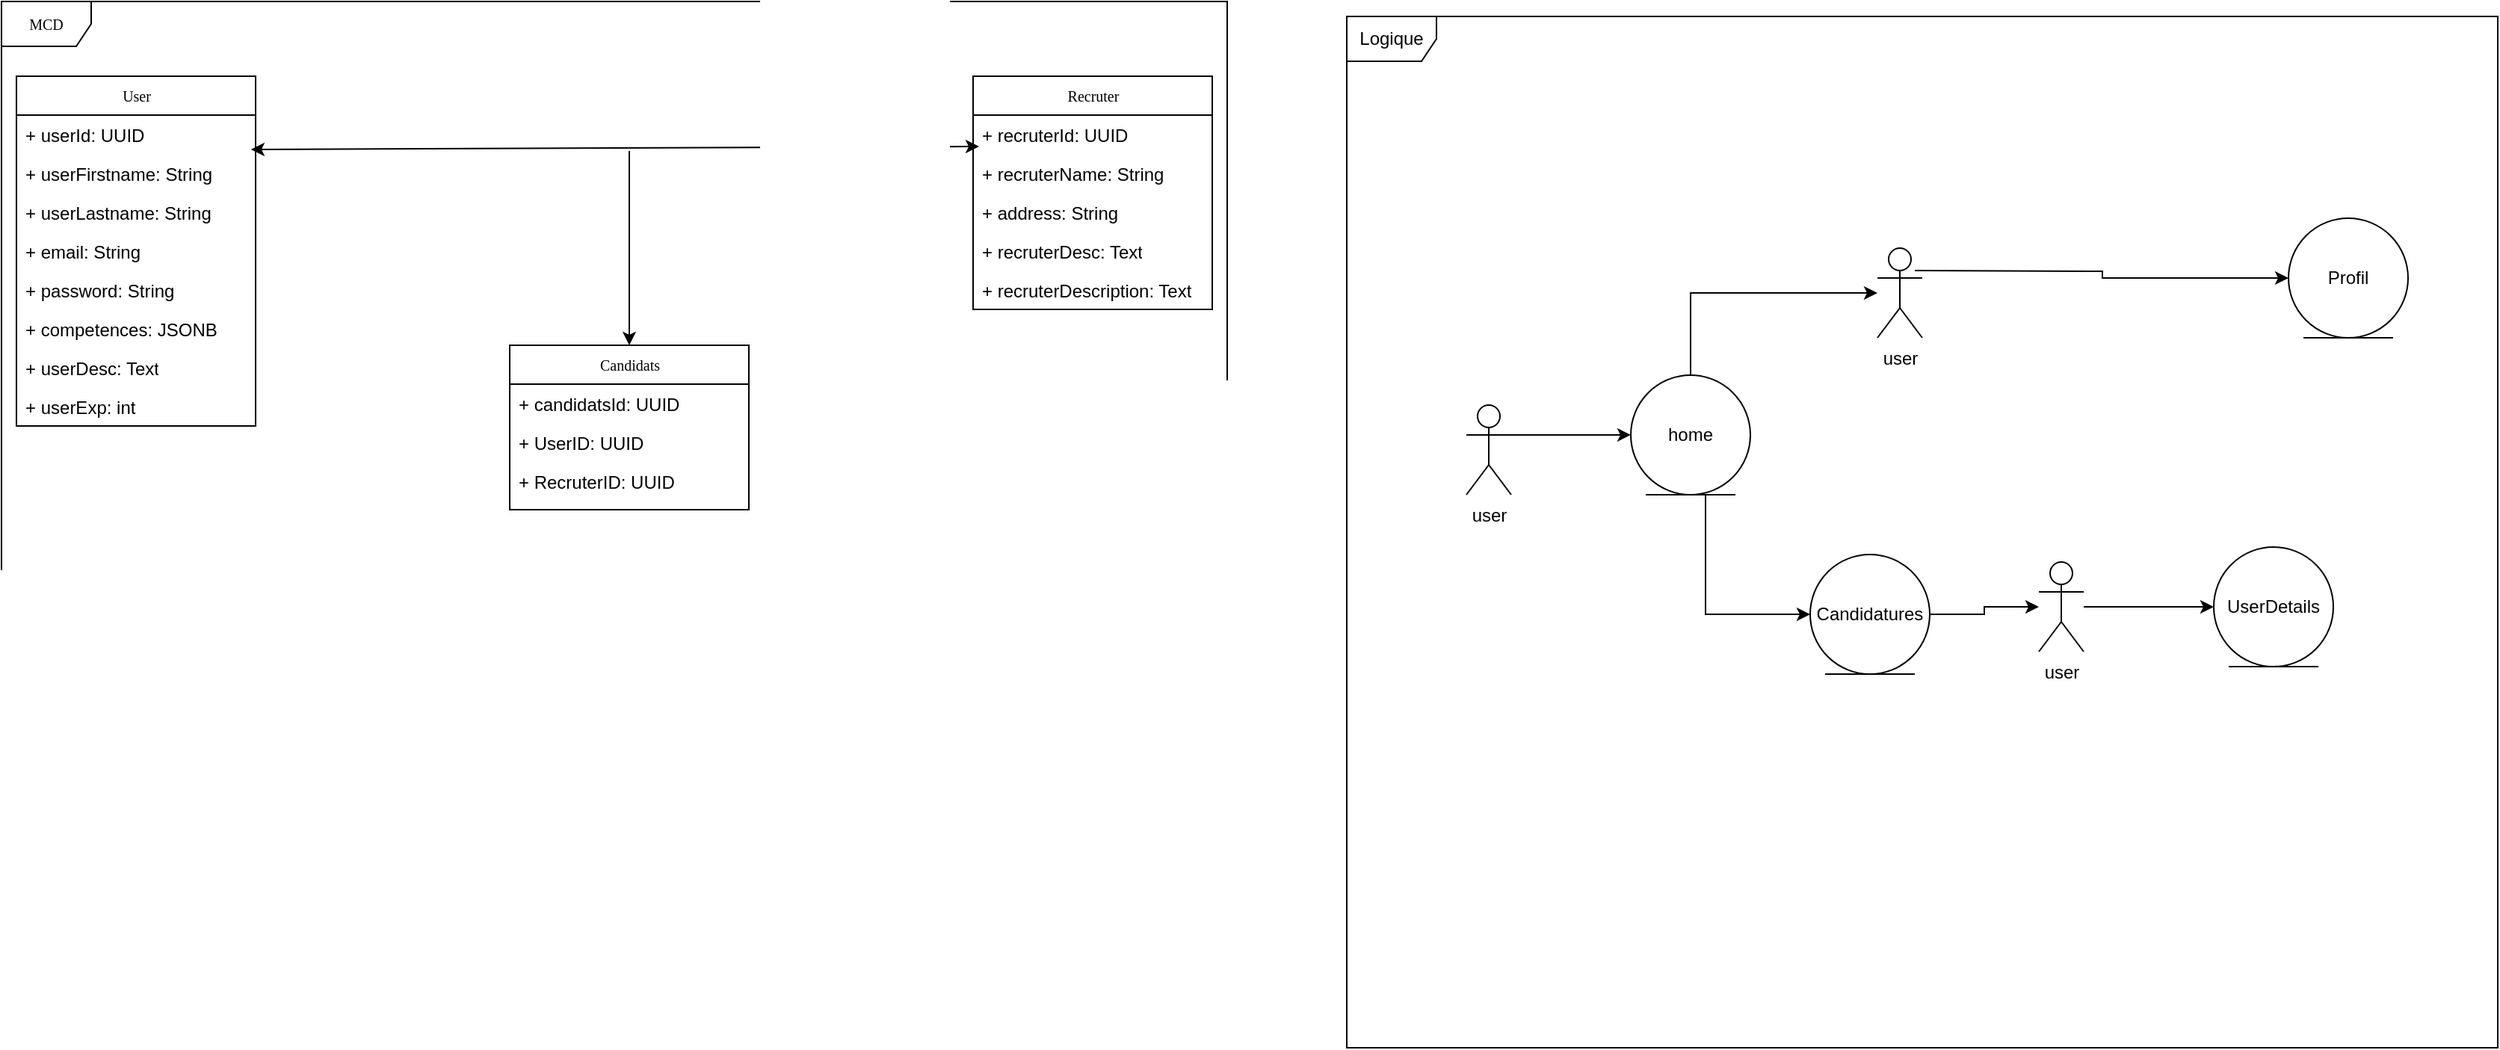 <mxfile version="25.0.3" pages="2">
  <diagram name="Page-1" id="c4acf3e9-155e-7222-9cf6-157b1a14988f">
    <mxGraphModel dx="2022" dy="791" grid="1" gridSize="10" guides="1" tooltips="1" connect="1" arrows="1" fold="1" page="1" pageScale="1" pageWidth="850" pageHeight="1100" background="none" math="0" shadow="0">
      <root>
        <mxCell id="0" />
        <mxCell id="1" parent="0" />
        <mxCell id="17acba5748e5396b-1" value="MCD" style="shape=umlFrame;whiteSpace=wrap;html=1;rounded=0;shadow=0;comic=0;labelBackgroundColor=none;strokeWidth=1;fontFamily=Verdana;fontSize=10;align=center;" parent="1" vertex="1">
          <mxGeometry x="20" y="20" width="820" height="390" as="geometry" />
        </mxCell>
        <mxCell id="17acba5748e5396b-20" value="User" style="swimlane;html=1;fontStyle=0;childLayout=stackLayout;horizontal=1;startSize=26;fillColor=none;horizontalStack=0;resizeParent=1;resizeLast=0;collapsible=1;marginBottom=0;swimlaneFillColor=#ffffff;rounded=0;shadow=0;comic=0;labelBackgroundColor=none;strokeWidth=1;fontFamily=Verdana;fontSize=10;align=center;" parent="1" vertex="1">
          <mxGeometry x="30" y="70" width="160" height="234" as="geometry" />
        </mxCell>
        <mxCell id="17acba5748e5396b-21" value="+ userId: UUID" style="text;html=1;strokeColor=none;fillColor=none;align=left;verticalAlign=top;spacingLeft=4;spacingRight=4;whiteSpace=wrap;overflow=hidden;rotatable=0;points=[[0,0.5],[1,0.5]];portConstraint=eastwest;" parent="17acba5748e5396b-20" vertex="1">
          <mxGeometry y="26" width="160" height="26" as="geometry" />
        </mxCell>
        <mxCell id="17acba5748e5396b-24" value="+ userFirstname: String" style="text;html=1;strokeColor=none;fillColor=none;align=left;verticalAlign=top;spacingLeft=4;spacingRight=4;whiteSpace=wrap;overflow=hidden;rotatable=0;points=[[0,0.5],[1,0.5]];portConstraint=eastwest;" parent="17acba5748e5396b-20" vertex="1">
          <mxGeometry y="52" width="160" height="26" as="geometry" />
        </mxCell>
        <mxCell id="17acba5748e5396b-26" value="+ userLastname: String" style="text;html=1;strokeColor=none;fillColor=none;align=left;verticalAlign=top;spacingLeft=4;spacingRight=4;whiteSpace=wrap;overflow=hidden;rotatable=0;points=[[0,0.5],[1,0.5]];portConstraint=eastwest;" parent="17acba5748e5396b-20" vertex="1">
          <mxGeometry y="78" width="160" height="26" as="geometry" />
        </mxCell>
        <mxCell id="-0Bxd02UFclpIIIti5Xk-7" value="+ email: String" style="text;html=1;strokeColor=none;fillColor=none;align=left;verticalAlign=top;spacingLeft=4;spacingRight=4;whiteSpace=wrap;overflow=hidden;rotatable=0;points=[[0,0.5],[1,0.5]];portConstraint=eastwest;" parent="17acba5748e5396b-20" vertex="1">
          <mxGeometry y="104" width="160" height="26" as="geometry" />
        </mxCell>
        <mxCell id="-0Bxd02UFclpIIIti5Xk-5" value="+ password: String" style="text;html=1;strokeColor=none;fillColor=none;align=left;verticalAlign=top;spacingLeft=4;spacingRight=4;whiteSpace=wrap;overflow=hidden;rotatable=0;points=[[0,0.5],[1,0.5]];portConstraint=eastwest;" parent="17acba5748e5396b-20" vertex="1">
          <mxGeometry y="130" width="160" height="26" as="geometry" />
        </mxCell>
        <mxCell id="-0Bxd02UFclpIIIti5Xk-6" value="+ competences: JSONB&amp;nbsp;" style="text;html=1;strokeColor=none;fillColor=none;align=left;verticalAlign=top;spacingLeft=4;spacingRight=4;whiteSpace=wrap;overflow=hidden;rotatable=0;points=[[0,0.5],[1,0.5]];portConstraint=eastwest;" parent="17acba5748e5396b-20" vertex="1">
          <mxGeometry y="156" width="160" height="26" as="geometry" />
        </mxCell>
        <mxCell id="-0Bxd02UFclpIIIti5Xk-8" value="+ userDesc: Text" style="text;html=1;strokeColor=none;fillColor=none;align=left;verticalAlign=top;spacingLeft=4;spacingRight=4;whiteSpace=wrap;overflow=hidden;rotatable=0;points=[[0,0.5],[1,0.5]];portConstraint=eastwest;" parent="17acba5748e5396b-20" vertex="1">
          <mxGeometry y="182" width="160" height="26" as="geometry" />
        </mxCell>
        <mxCell id="-0Bxd02UFclpIIIti5Xk-9" value="+ userExp: int" style="text;html=1;strokeColor=none;fillColor=none;align=left;verticalAlign=top;spacingLeft=4;spacingRight=4;whiteSpace=wrap;overflow=hidden;rotatable=0;points=[[0,0.5],[1,0.5]];portConstraint=eastwest;" parent="17acba5748e5396b-20" vertex="1">
          <mxGeometry y="208" width="160" height="26" as="geometry" />
        </mxCell>
        <mxCell id="17acba5748e5396b-30" value="Recruter" style="swimlane;html=1;fontStyle=0;childLayout=stackLayout;horizontal=1;startSize=26;fillColor=none;horizontalStack=0;resizeParent=1;resizeLast=0;collapsible=1;marginBottom=0;swimlaneFillColor=#ffffff;rounded=0;shadow=0;comic=0;labelBackgroundColor=none;strokeWidth=1;fontFamily=Verdana;fontSize=10;align=center;" parent="1" vertex="1">
          <mxGeometry x="670" y="70" width="160" height="156" as="geometry" />
        </mxCell>
        <mxCell id="17acba5748e5396b-31" value="+ recruterId: UUID" style="text;html=1;strokeColor=none;fillColor=none;align=left;verticalAlign=top;spacingLeft=4;spacingRight=4;whiteSpace=wrap;overflow=hidden;rotatable=0;points=[[0,0.5],[1,0.5]];portConstraint=eastwest;" parent="17acba5748e5396b-30" vertex="1">
          <mxGeometry y="26" width="160" height="26" as="geometry" />
        </mxCell>
        <mxCell id="17acba5748e5396b-32" value="+ recruterName: String" style="text;html=1;strokeColor=none;fillColor=none;align=left;verticalAlign=top;spacingLeft=4;spacingRight=4;whiteSpace=wrap;overflow=hidden;rotatable=0;points=[[0,0.5],[1,0.5]];portConstraint=eastwest;" parent="17acba5748e5396b-30" vertex="1">
          <mxGeometry y="52" width="160" height="26" as="geometry" />
        </mxCell>
        <mxCell id="17acba5748e5396b-33" value="+ address: String" style="text;html=1;strokeColor=none;fillColor=none;align=left;verticalAlign=top;spacingLeft=4;spacingRight=4;whiteSpace=wrap;overflow=hidden;rotatable=0;points=[[0,0.5],[1,0.5]];portConstraint=eastwest;" parent="17acba5748e5396b-30" vertex="1">
          <mxGeometry y="78" width="160" height="26" as="geometry" />
        </mxCell>
        <mxCell id="-0Bxd02UFclpIIIti5Xk-10" value="+ recruterDesc: Text" style="text;html=1;strokeColor=none;fillColor=none;align=left;verticalAlign=top;spacingLeft=4;spacingRight=4;whiteSpace=wrap;overflow=hidden;rotatable=0;points=[[0,0.5],[1,0.5]];portConstraint=eastwest;" parent="17acba5748e5396b-30" vertex="1">
          <mxGeometry y="104" width="160" height="26" as="geometry" />
        </mxCell>
        <mxCell id="-0Bxd02UFclpIIIti5Xk-11" value="+ recruterDescription: Text" style="text;html=1;strokeColor=none;fillColor=none;align=left;verticalAlign=top;spacingLeft=4;spacingRight=4;whiteSpace=wrap;overflow=hidden;rotatable=0;points=[[0,0.5],[1,0.5]];portConstraint=eastwest;" parent="17acba5748e5396b-30" vertex="1">
          <mxGeometry y="130" width="160" height="26" as="geometry" />
        </mxCell>
        <mxCell id="5d2195bd80daf111-39" style="edgeStyle=orthogonalEdgeStyle;rounded=0;html=1;dashed=1;labelBackgroundColor=none;startFill=0;endArrow=open;endFill=0;endSize=10;fontFamily=Verdana;fontSize=10;" parent="1" edge="1">
          <mxGeometry relative="1" as="geometry">
            <mxPoint x="730" y="948" as="sourcePoint" />
          </mxGeometry>
        </mxCell>
        <mxCell id="5d2195bd80daf111-35" style="edgeStyle=orthogonalEdgeStyle;rounded=0;html=1;dashed=1;labelBackgroundColor=none;startFill=0;endArrow=open;endFill=0;endSize=10;fontFamily=Verdana;fontSize=10;" parent="1" edge="1">
          <mxGeometry relative="1" as="geometry">
            <Array as="points">
              <mxPoint x="545" y="970" />
              <mxPoint x="545" y="970" />
            </Array>
            <mxPoint x="545" y="963" as="sourcePoint" />
          </mxGeometry>
        </mxCell>
        <mxCell id="5d2195bd80daf111-36" style="edgeStyle=orthogonalEdgeStyle;rounded=0;html=1;dashed=1;labelBackgroundColor=none;startFill=0;endArrow=open;endFill=0;endSize=10;fontFamily=Verdana;fontSize=10;" parent="1" edge="1">
          <mxGeometry relative="1" as="geometry">
            <Array as="points">
              <mxPoint x="550" y="520" />
            </Array>
            <mxPoint x="490" y="520" as="targetPoint" />
          </mxGeometry>
        </mxCell>
        <mxCell id="5d2195bd80daf111-34" style="edgeStyle=orthogonalEdgeStyle;rounded=0;html=1;dashed=1;labelBackgroundColor=none;startFill=0;endArrow=open;endFill=0;endSize=10;fontFamily=Verdana;fontSize=10;" parent="1" edge="1">
          <mxGeometry relative="1" as="geometry">
            <Array as="points">
              <mxPoint x="410" y="1029" />
              <mxPoint x="410" y="1029" />
            </Array>
            <mxPoint x="380" y="1029" as="sourcePoint" />
          </mxGeometry>
        </mxCell>
        <mxCell id="5d2195bd80daf111-25" style="edgeStyle=orthogonalEdgeStyle;rounded=0;html=1;dashed=1;labelBackgroundColor=none;startFill=0;endArrow=open;endFill=0;endSize=10;fontFamily=Verdana;fontSize=10;" parent="1" edge="1">
          <mxGeometry relative="1" as="geometry">
            <Array as="points">
              <mxPoint x="370" y="340" />
              <mxPoint x="370" y="300" />
            </Array>
            <mxPoint x="250" y="340" as="sourcePoint" />
          </mxGeometry>
        </mxCell>
        <mxCell id="5d2195bd80daf111-27" style="edgeStyle=orthogonalEdgeStyle;rounded=0;html=1;exitX=1;exitY=0.75;dashed=1;labelBackgroundColor=none;startFill=0;endArrow=open;endFill=0;endSize=10;fontFamily=Verdana;fontSize=10;" parent="1" edge="1">
          <mxGeometry relative="1" as="geometry">
            <Array as="points">
              <mxPoint x="320" y="375" />
              <mxPoint x="320" y="440" />
            </Array>
            <mxPoint x="250" y="375" as="sourcePoint" />
          </mxGeometry>
        </mxCell>
        <mxCell id="5d2195bd80daf111-28" style="edgeStyle=orthogonalEdgeStyle;rounded=0;html=1;dashed=1;labelBackgroundColor=none;startFill=0;endArrow=open;endFill=0;endSize=10;fontFamily=Verdana;fontSize=10;" parent="1" edge="1">
          <mxGeometry relative="1" as="geometry">
            <Array as="points">
              <mxPoint x="320" y="490" />
              <mxPoint x="320" y="460" />
            </Array>
            <mxPoint x="380" y="460" as="targetPoint" />
          </mxGeometry>
        </mxCell>
        <mxCell id="5d2195bd80daf111-29" style="edgeStyle=orthogonalEdgeStyle;rounded=0;html=1;dashed=1;labelBackgroundColor=none;startFill=0;endArrow=open;endFill=0;endSize=10;fontFamily=Verdana;fontSize=10;" parent="1" edge="1">
          <mxGeometry relative="1" as="geometry">
            <mxPoint x="250" y="520" as="sourcePoint" />
          </mxGeometry>
        </mxCell>
        <mxCell id="5d2195bd80daf111-30" style="edgeStyle=orthogonalEdgeStyle;rounded=0;html=1;dashed=1;labelBackgroundColor=none;startFill=0;endArrow=open;endFill=0;endSize=10;fontFamily=Verdana;fontSize=10;" parent="1" edge="1">
          <mxGeometry relative="1" as="geometry">
            <Array as="points">
              <mxPoint x="300" y="580" />
              <mxPoint x="300" y="642" />
            </Array>
            <mxPoint x="250" y="580" as="sourcePoint" />
          </mxGeometry>
        </mxCell>
        <mxCell id="5d2195bd80daf111-31" style="edgeStyle=orthogonalEdgeStyle;rounded=0;html=1;dashed=1;labelBackgroundColor=none;startFill=0;endArrow=open;endFill=0;endSize=10;fontFamily=Verdana;fontSize=10;" parent="1" edge="1">
          <mxGeometry relative="1" as="geometry">
            <Array as="points">
              <mxPoint x="350" y="560" />
              <mxPoint x="350" y="560" />
            </Array>
            <mxPoint x="250" y="560" as="sourcePoint" />
          </mxGeometry>
        </mxCell>
        <mxCell id="5d2195bd80daf111-32" style="edgeStyle=orthogonalEdgeStyle;rounded=0;html=1;dashed=1;labelBackgroundColor=none;startFill=0;endArrow=open;endFill=0;endSize=10;fontFamily=Verdana;fontSize=10;" parent="1" edge="1">
          <mxGeometry relative="1" as="geometry">
            <Array as="points">
              <mxPoint x="170" y="780" />
            </Array>
            <mxPoint x="170" y="590" as="sourcePoint" />
          </mxGeometry>
        </mxCell>
        <mxCell id="5d2195bd80daf111-33" style="edgeStyle=orthogonalEdgeStyle;rounded=0;html=1;dashed=1;labelBackgroundColor=none;startFill=0;endArrow=open;endFill=0;endSize=10;fontFamily=Verdana;fontSize=10;" parent="1" edge="1">
          <mxGeometry relative="1" as="geometry">
            <Array as="points">
              <mxPoint x="140" y="978" />
            </Array>
            <mxPoint x="140" y="590" as="sourcePoint" />
          </mxGeometry>
        </mxCell>
        <mxCell id="5d2195bd80daf111-37" style="edgeStyle=orthogonalEdgeStyle;rounded=0;html=1;dashed=1;labelBackgroundColor=none;startFill=0;endArrow=open;endFill=0;endSize=10;fontFamily=Verdana;fontSize=10;" parent="1" edge="1">
          <mxGeometry relative="1" as="geometry">
            <Array as="points">
              <mxPoint x="570" y="590" />
            </Array>
            <mxPoint x="650" y="590" as="sourcePoint" />
          </mxGeometry>
        </mxCell>
        <mxCell id="-0Bxd02UFclpIIIti5Xk-1" value="Candidats" style="swimlane;html=1;fontStyle=0;childLayout=stackLayout;horizontal=1;startSize=26;fillColor=none;horizontalStack=0;resizeParent=1;resizeLast=0;collapsible=1;marginBottom=0;swimlaneFillColor=#ffffff;rounded=0;shadow=0;comic=0;labelBackgroundColor=none;strokeWidth=1;fontFamily=Verdana;fontSize=10;align=center;" parent="1" vertex="1">
          <mxGeometry x="360" y="250" width="160" height="110" as="geometry" />
        </mxCell>
        <mxCell id="-0Bxd02UFclpIIIti5Xk-2" value="+ candidatsId: UUID" style="text;html=1;strokeColor=none;fillColor=none;align=left;verticalAlign=top;spacingLeft=4;spacingRight=4;whiteSpace=wrap;overflow=hidden;rotatable=0;points=[[0,0.5],[1,0.5]];portConstraint=eastwest;" parent="-0Bxd02UFclpIIIti5Xk-1" vertex="1">
          <mxGeometry y="26" width="160" height="26" as="geometry" />
        </mxCell>
        <mxCell id="-0Bxd02UFclpIIIti5Xk-3" value="+ UserID: UUID" style="text;html=1;strokeColor=none;fillColor=none;align=left;verticalAlign=top;spacingLeft=4;spacingRight=4;whiteSpace=wrap;overflow=hidden;rotatable=0;points=[[0,0.5],[1,0.5]];portConstraint=eastwest;" parent="-0Bxd02UFclpIIIti5Xk-1" vertex="1">
          <mxGeometry y="52" width="160" height="26" as="geometry" />
        </mxCell>
        <mxCell id="-0Bxd02UFclpIIIti5Xk-4" value="+ RecruterID: UUID" style="text;html=1;strokeColor=none;fillColor=none;align=left;verticalAlign=top;spacingLeft=4;spacingRight=4;whiteSpace=wrap;overflow=hidden;rotatable=0;points=[[0,0.5],[1,0.5]];portConstraint=eastwest;" parent="-0Bxd02UFclpIIIti5Xk-1" vertex="1">
          <mxGeometry y="78" width="160" height="26" as="geometry" />
        </mxCell>
        <mxCell id="-0Bxd02UFclpIIIti5Xk-12" value="" style="endArrow=classic;startArrow=classic;html=1;rounded=0;exitX=0.981;exitY=0.885;exitDx=0;exitDy=0;exitPerimeter=0;entryX=0.025;entryY=0.808;entryDx=0;entryDy=0;entryPerimeter=0;" parent="1" source="17acba5748e5396b-21" target="17acba5748e5396b-31" edge="1">
          <mxGeometry width="50" height="50" relative="1" as="geometry">
            <mxPoint x="410" y="180" as="sourcePoint" />
            <mxPoint x="460" y="130" as="targetPoint" />
            <Array as="points" />
          </mxGeometry>
        </mxCell>
        <mxCell id="-0Bxd02UFclpIIIti5Xk-13" value="" style="endArrow=classic;html=1;rounded=0;entryX=0.5;entryY=0;entryDx=0;entryDy=0;" parent="1" target="-0Bxd02UFclpIIIti5Xk-1" edge="1">
          <mxGeometry width="50" height="50" relative="1" as="geometry">
            <mxPoint x="440" y="120" as="sourcePoint" />
            <mxPoint x="460" y="130" as="targetPoint" />
          </mxGeometry>
        </mxCell>
        <mxCell id="3FVMWzy0nOQYMqbSoNdu-1" value="Logique" style="shape=umlFrame;whiteSpace=wrap;html=1;pointerEvents=0;" parent="1" vertex="1">
          <mxGeometry x="920" y="30" width="770" height="690" as="geometry" />
        </mxCell>
        <mxCell id="3FVMWzy0nOQYMqbSoNdu-10" style="edgeStyle=orthogonalEdgeStyle;rounded=0;orthogonalLoop=1;jettySize=auto;html=1;entryX=0;entryY=0.5;entryDx=0;entryDy=0;" parent="1" target="3FVMWzy0nOQYMqbSoNdu-17" edge="1">
          <mxGeometry relative="1" as="geometry">
            <mxPoint x="1300" y="200" as="sourcePoint" />
          </mxGeometry>
        </mxCell>
        <mxCell id="3FVMWzy0nOQYMqbSoNdu-11" style="edgeStyle=orthogonalEdgeStyle;rounded=0;orthogonalLoop=1;jettySize=auto;html=1;entryX=0;entryY=0.5;entryDx=0;entryDy=0;exitX=0.5;exitY=1;exitDx=0;exitDy=0;" parent="1" source="0BC7NjMhsRMxiGWSEK-E-3" target="3FVMWzy0nOQYMqbSoNdu-19" edge="1">
          <mxGeometry relative="1" as="geometry">
            <mxPoint x="850" y="641.429" as="sourcePoint" />
            <Array as="points">
              <mxPoint x="1160" y="350" />
              <mxPoint x="1160" y="430" />
            </Array>
          </mxGeometry>
        </mxCell>
        <mxCell id="0BC7NjMhsRMxiGWSEK-E-4" style="edgeStyle=orthogonalEdgeStyle;rounded=0;orthogonalLoop=1;jettySize=auto;html=1;exitX=1;exitY=0.333;exitDx=0;exitDy=0;exitPerimeter=0;" edge="1" parent="1" source="3FVMWzy0nOQYMqbSoNdu-12" target="0BC7NjMhsRMxiGWSEK-E-3">
          <mxGeometry relative="1" as="geometry" />
        </mxCell>
        <mxCell id="3FVMWzy0nOQYMqbSoNdu-12" value="user" style="shape=umlActor;verticalLabelPosition=bottom;verticalAlign=top;html=1;" parent="1" vertex="1">
          <mxGeometry x="1000" y="290" width="30" height="60" as="geometry" />
        </mxCell>
        <mxCell id="3FVMWzy0nOQYMqbSoNdu-17" value="Profil" style="ellipse;shape=umlEntity;whiteSpace=wrap;html=1;" parent="1" vertex="1">
          <mxGeometry x="1550" y="165" width="80" height="80" as="geometry" />
        </mxCell>
        <mxCell id="3FVMWzy0nOQYMqbSoNdu-18" style="edgeStyle=orthogonalEdgeStyle;rounded=0;orthogonalLoop=1;jettySize=auto;html=1;exitX=1;exitY=0.5;exitDx=0;exitDy=0;" parent="1" source="3FVMWzy0nOQYMqbSoNdu-24" target="3FVMWzy0nOQYMqbSoNdu-20" edge="1">
          <mxGeometry relative="1" as="geometry" />
        </mxCell>
        <mxCell id="3FVMWzy0nOQYMqbSoNdu-19" value="Candidatures" style="ellipse;shape=umlEntity;whiteSpace=wrap;html=1;" parent="1" vertex="1">
          <mxGeometry x="1230" y="390" width="80" height="80" as="geometry" />
        </mxCell>
        <mxCell id="3FVMWzy0nOQYMqbSoNdu-20" value="UserDetails" style="ellipse;shape=umlEntity;whiteSpace=wrap;html=1;" parent="1" vertex="1">
          <mxGeometry x="1500" y="385" width="80" height="80" as="geometry" />
        </mxCell>
        <mxCell id="3FVMWzy0nOQYMqbSoNdu-23" value="" style="edgeStyle=orthogonalEdgeStyle;rounded=0;orthogonalLoop=1;jettySize=auto;html=1;exitX=1;exitY=0.5;exitDx=0;exitDy=0;" parent="1" source="3FVMWzy0nOQYMqbSoNdu-19" target="3FVMWzy0nOQYMqbSoNdu-24" edge="1">
          <mxGeometry relative="1" as="geometry">
            <mxPoint x="1310" y="430" as="sourcePoint" />
            <mxPoint x="1410" y="430" as="targetPoint" />
          </mxGeometry>
        </mxCell>
        <mxCell id="3FVMWzy0nOQYMqbSoNdu-24" value="user" style="shape=umlActor;verticalLabelPosition=bottom;verticalAlign=top;html=1;" parent="1" vertex="1">
          <mxGeometry x="1383" y="395" width="30" height="60" as="geometry" />
        </mxCell>
        <mxCell id="0BC7NjMhsRMxiGWSEK-E-3" value="home" style="ellipse;shape=umlEntity;whiteSpace=wrap;html=1;" vertex="1" parent="1">
          <mxGeometry x="1110" y="270" width="80" height="80" as="geometry" />
        </mxCell>
        <mxCell id="0BC7NjMhsRMxiGWSEK-E-7" value="" style="edgeStyle=orthogonalEdgeStyle;rounded=0;orthogonalLoop=1;jettySize=auto;html=1;exitX=0.5;exitY=0;exitDx=0;exitDy=0;entryX=0;entryY=0.5;entryDx=0;entryDy=0;" edge="1" parent="1" source="0BC7NjMhsRMxiGWSEK-E-3" target="0BC7NjMhsRMxiGWSEK-E-5">
          <mxGeometry relative="1" as="geometry">
            <mxPoint x="1150" y="270" as="sourcePoint" />
            <mxPoint x="1410" y="215" as="targetPoint" />
          </mxGeometry>
        </mxCell>
        <mxCell id="0BC7NjMhsRMxiGWSEK-E-5" value="user" style="shape=umlActor;verticalLabelPosition=bottom;verticalAlign=top;html=1;" vertex="1" parent="1">
          <mxGeometry x="1275" y="185" width="30" height="60" as="geometry" />
        </mxCell>
      </root>
    </mxGraphModel>
  </diagram>
  <diagram id="e9OwlMOVwNwLR1FIea82" name="Page-2">
    <mxGraphModel dx="3177" dy="1243" grid="1" gridSize="10" guides="1" tooltips="1" connect="1" arrows="1" fold="1" page="1" pageScale="1" pageWidth="827" pageHeight="1169" math="0" shadow="0">
      <root>
        <mxCell id="0" />
        <mxCell id="1" parent="0" />
        <mxCell id="pmZsZmVtHo_6f-c7kBLb-1" value="Candidat" style="shape=umlActor;verticalLabelPosition=bottom;verticalAlign=top;html=1;" vertex="1" parent="1">
          <mxGeometry x="100" y="50" width="30" height="60" as="geometry" />
        </mxCell>
        <mxCell id="pmZsZmVtHo_6f-c7kBLb-4" value="Recruter" style="shape=umlActor;verticalLabelPosition=bottom;verticalAlign=top;html=1;" vertex="1" parent="1">
          <mxGeometry x="100" y="570" width="30" height="60" as="geometry" />
        </mxCell>
        <mxCell id="pmZsZmVtHo_6f-c7kBLb-5" value="Login&lt;div&gt;Subscribe&lt;/div&gt;" style="ellipse;shape=umlEntity;whiteSpace=wrap;html=1;" vertex="1" parent="1">
          <mxGeometry x="160" y="300" width="80" height="80" as="geometry" />
        </mxCell>
        <mxCell id="pmZsZmVtHo_6f-c7kBLb-6" value="Connexion" style="html=1;verticalAlign=bottom;startArrow=circle;startFill=1;endArrow=open;startSize=6;endSize=8;curved=0;rounded=0;exitX=1;exitY=0.333;exitDx=0;exitDy=0;exitPerimeter=0;entryX=0;entryY=1;entryDx=0;entryDy=0;" edge="1" parent="1" source="pmZsZmVtHo_6f-c7kBLb-4" target="pmZsZmVtHo_6f-c7kBLb-5">
          <mxGeometry width="80" relative="1" as="geometry">
            <mxPoint x="440" y="290" as="sourcePoint" />
            <mxPoint x="520" y="290" as="targetPoint" />
          </mxGeometry>
        </mxCell>
        <mxCell id="pmZsZmVtHo_6f-c7kBLb-7" value="Connexion" style="html=1;verticalAlign=bottom;startArrow=circle;startFill=1;endArrow=open;startSize=6;endSize=8;curved=0;rounded=0;exitX=1;exitY=0.333;exitDx=0;exitDy=0;exitPerimeter=0;entryX=0;entryY=0;entryDx=0;entryDy=0;" edge="1" parent="1" target="pmZsZmVtHo_6f-c7kBLb-5">
          <mxGeometry width="80" relative="1" as="geometry">
            <mxPoint x="120" y="130" as="sourcePoint" />
            <mxPoint x="220" y="-130" as="targetPoint" />
          </mxGeometry>
        </mxCell>
        <mxCell id="pmZsZmVtHo_6f-c7kBLb-20" style="edgeStyle=orthogonalEdgeStyle;rounded=0;orthogonalLoop=1;jettySize=auto;html=1;exitX=1;exitY=1;exitDx=0;exitDy=0;exitPerimeter=0;entryX=0;entryY=0.5;entryDx=0;entryDy=0;" edge="1" parent="1" source="pmZsZmVtHo_6f-c7kBLb-8" target="pmZsZmVtHo_6f-c7kBLb-13">
          <mxGeometry relative="1" as="geometry" />
        </mxCell>
        <mxCell id="pmZsZmVtHo_6f-c7kBLb-8" value="Candidat" style="shape=umlActor;verticalLabelPosition=bottom;verticalAlign=top;html=1;" vertex="1" parent="1">
          <mxGeometry x="310" y="120" width="30" height="60" as="geometry" />
        </mxCell>
        <mxCell id="pmZsZmVtHo_6f-c7kBLb-9" value="Authentificate" style="html=1;verticalAlign=bottom;startArrow=circle;startFill=1;endArrow=open;startSize=6;endSize=8;curved=0;rounded=0;exitX=1;exitY=0;exitDx=0;exitDy=0;" edge="1" parent="1" source="pmZsZmVtHo_6f-c7kBLb-5" target="pmZsZmVtHo_6f-c7kBLb-8">
          <mxGeometry width="80" relative="1" as="geometry">
            <mxPoint x="300" y="130" as="sourcePoint" />
            <mxPoint x="382" y="262" as="targetPoint" />
          </mxGeometry>
        </mxCell>
        <mxCell id="pmZsZmVtHo_6f-c7kBLb-22" style="edgeStyle=orthogonalEdgeStyle;rounded=0;orthogonalLoop=1;jettySize=auto;html=1;exitX=1;exitY=0.333;exitDx=0;exitDy=0;exitPerimeter=0;entryX=0;entryY=0.5;entryDx=0;entryDy=0;" edge="1" parent="1" source="pmZsZmVtHo_6f-c7kBLb-10" target="pmZsZmVtHo_6f-c7kBLb-15">
          <mxGeometry relative="1" as="geometry" />
        </mxCell>
        <mxCell id="pmZsZmVtHo_6f-c7kBLb-23" style="edgeStyle=orthogonalEdgeStyle;rounded=0;orthogonalLoop=1;jettySize=auto;html=1;exitX=1;exitY=1;exitDx=0;exitDy=0;exitPerimeter=0;entryX=0;entryY=0.5;entryDx=0;entryDy=0;" edge="1" parent="1" source="pmZsZmVtHo_6f-c7kBLb-10" target="pmZsZmVtHo_6f-c7kBLb-16">
          <mxGeometry relative="1" as="geometry" />
        </mxCell>
        <mxCell id="pmZsZmVtHo_6f-c7kBLb-10" value="Recruter" style="shape=umlActor;verticalLabelPosition=bottom;verticalAlign=top;html=1;" vertex="1" parent="1">
          <mxGeometry x="300" y="440" width="30" height="60" as="geometry" />
        </mxCell>
        <mxCell id="pmZsZmVtHo_6f-c7kBLb-11" value="Authentificate" style="html=1;verticalAlign=bottom;startArrow=circle;startFill=1;endArrow=open;startSize=6;endSize=8;curved=0;rounded=0;exitX=0.763;exitY=0.988;exitDx=0;exitDy=0;exitPerimeter=0;entryX=0;entryY=0.333;entryDx=0;entryDy=0;entryPerimeter=0;" edge="1" parent="1" source="pmZsZmVtHo_6f-c7kBLb-5" target="pmZsZmVtHo_6f-c7kBLb-10">
          <mxGeometry width="80" relative="1" as="geometry">
            <mxPoint x="238" y="322" as="sourcePoint" />
            <mxPoint x="313" y="140" as="targetPoint" />
          </mxGeometry>
        </mxCell>
        <mxCell id="pmZsZmVtHo_6f-c7kBLb-12" value="Profil" style="ellipse;shape=umlEntity;whiteSpace=wrap;html=1;" vertex="1" parent="1">
          <mxGeometry x="430" y="30" width="80" height="80" as="geometry" />
        </mxCell>
        <mxCell id="pmZsZmVtHo_6f-c7kBLb-21" style="edgeStyle=orthogonalEdgeStyle;rounded=0;orthogonalLoop=1;jettySize=auto;html=1;exitX=1;exitY=0.5;exitDx=0;exitDy=0;entryX=0;entryY=0.5;entryDx=0;entryDy=0;" edge="1" parent="1" source="pmZsZmVtHo_6f-c7kBLb-27" target="pmZsZmVtHo_6f-c7kBLb-18">
          <mxGeometry relative="1" as="geometry" />
        </mxCell>
        <mxCell id="pmZsZmVtHo_6f-c7kBLb-13" value="All recrutor" style="ellipse;shape=umlEntity;whiteSpace=wrap;html=1;" vertex="1" parent="1">
          <mxGeometry x="430" y="180" width="80" height="80" as="geometry" />
        </mxCell>
        <mxCell id="pmZsZmVtHo_6f-c7kBLb-15" value="Profil" style="ellipse;shape=umlEntity;whiteSpace=wrap;html=1;" vertex="1" parent="1">
          <mxGeometry x="430" y="320" width="80" height="80" as="geometry" />
        </mxCell>
        <mxCell id="pmZsZmVtHo_6f-c7kBLb-24" style="edgeStyle=orthogonalEdgeStyle;rounded=0;orthogonalLoop=1;jettySize=auto;html=1;exitX=1;exitY=0.5;exitDx=0;exitDy=0;" edge="1" parent="1" source="pmZsZmVtHo_6f-c7kBLb-25" target="pmZsZmVtHo_6f-c7kBLb-17">
          <mxGeometry relative="1" as="geometry" />
        </mxCell>
        <mxCell id="pmZsZmVtHo_6f-c7kBLb-16" value="Candidatures" style="ellipse;shape=umlEntity;whiteSpace=wrap;html=1;" vertex="1" parent="1">
          <mxGeometry x="430" y="520" width="80" height="80" as="geometry" />
        </mxCell>
        <mxCell id="pmZsZmVtHo_6f-c7kBLb-17" value="UserDetails" style="ellipse;shape=umlEntity;whiteSpace=wrap;html=1;" vertex="1" parent="1">
          <mxGeometry x="700" y="515" width="80" height="80" as="geometry" />
        </mxCell>
        <mxCell id="pmZsZmVtHo_6f-c7kBLb-18" value="recrutor&lt;div&gt;details&lt;/div&gt;" style="ellipse;shape=umlEntity;whiteSpace=wrap;html=1;" vertex="1" parent="1">
          <mxGeometry x="690" y="180" width="80" height="80" as="geometry" />
        </mxCell>
        <mxCell id="pmZsZmVtHo_6f-c7kBLb-19" style="edgeStyle=orthogonalEdgeStyle;rounded=0;orthogonalLoop=1;jettySize=auto;html=1;exitX=0.5;exitY=0;exitDx=0;exitDy=0;exitPerimeter=0;entryX=0;entryY=0.75;entryDx=0;entryDy=0;entryPerimeter=0;" edge="1" parent="1" source="pmZsZmVtHo_6f-c7kBLb-8" target="pmZsZmVtHo_6f-c7kBLb-12">
          <mxGeometry relative="1" as="geometry" />
        </mxCell>
        <mxCell id="pmZsZmVtHo_6f-c7kBLb-26" value="" style="edgeStyle=orthogonalEdgeStyle;rounded=0;orthogonalLoop=1;jettySize=auto;html=1;exitX=1;exitY=0.5;exitDx=0;exitDy=0;" edge="1" parent="1" source="pmZsZmVtHo_6f-c7kBLb-16" target="pmZsZmVtHo_6f-c7kBLb-25">
          <mxGeometry relative="1" as="geometry">
            <mxPoint x="510" y="560" as="sourcePoint" />
            <mxPoint x="610" y="560" as="targetPoint" />
          </mxGeometry>
        </mxCell>
        <mxCell id="pmZsZmVtHo_6f-c7kBLb-25" value="Recruter" style="shape=umlActor;verticalLabelPosition=bottom;verticalAlign=top;html=1;" vertex="1" parent="1">
          <mxGeometry x="583" y="525" width="30" height="60" as="geometry" />
        </mxCell>
        <mxCell id="pmZsZmVtHo_6f-c7kBLb-28" value="" style="edgeStyle=orthogonalEdgeStyle;rounded=0;orthogonalLoop=1;jettySize=auto;html=1;exitX=1;exitY=0.5;exitDx=0;exitDy=0;entryX=0;entryY=0.5;entryDx=0;entryDy=0;" edge="1" parent="1" source="pmZsZmVtHo_6f-c7kBLb-13" target="pmZsZmVtHo_6f-c7kBLb-27">
          <mxGeometry relative="1" as="geometry">
            <mxPoint x="510" y="220" as="sourcePoint" />
            <mxPoint x="613" y="220" as="targetPoint" />
          </mxGeometry>
        </mxCell>
        <mxCell id="pmZsZmVtHo_6f-c7kBLb-27" value="Candidat" style="shape=umlActor;verticalLabelPosition=bottom;verticalAlign=top;html=1;" vertex="1" parent="1">
          <mxGeometry x="550" y="190" width="30" height="60" as="geometry" />
        </mxCell>
      </root>
    </mxGraphModel>
  </diagram>
</mxfile>
